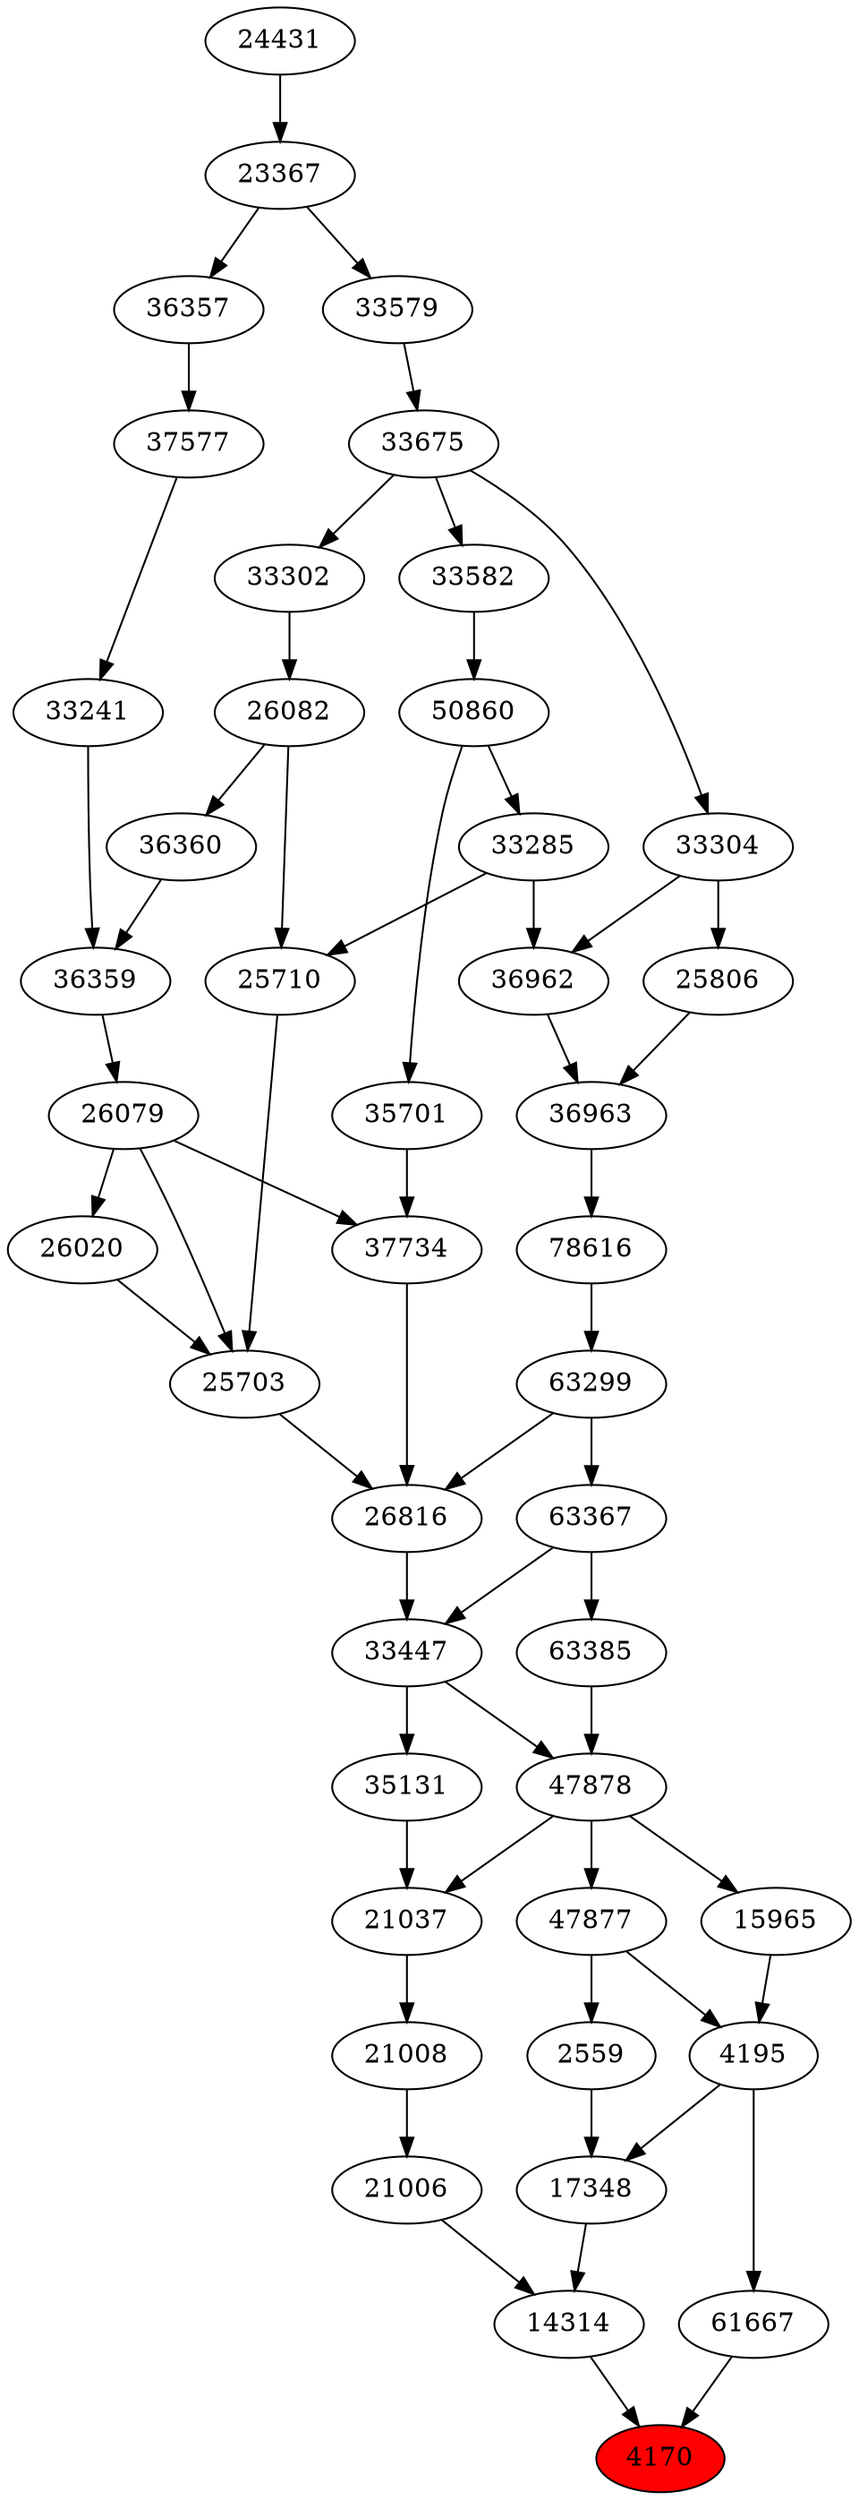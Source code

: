 strict digraph{ 
4170 [label="4170" fillcolor=red style=filled]
14314 -> 4170
61667 -> 4170
14314 [label="14314"]
17348 -> 14314
21006 -> 14314
61667 [label="61667"]
4195 -> 61667
17348 [label="17348"]
4195 -> 17348
2559 -> 17348
21006 [label="21006"]
21008 -> 21006
4195 [label="4195"]
47877 -> 4195
15965 -> 4195
2559 [label="2559"]
47877 -> 2559
21008 [label="21008"]
21037 -> 21008
47877 [label="47877"]
47878 -> 47877
15965 [label="15965"]
47878 -> 15965
21037 [label="21037"]
35131 -> 21037
47878 -> 21037
47878 [label="47878"]
33447 -> 47878
63385 -> 47878
35131 [label="35131"]
33447 -> 35131
33447 [label="33447"]
63367 -> 33447
26816 -> 33447
63385 [label="63385"]
63367 -> 63385
63367 [label="63367"]
63299 -> 63367
26816 [label="26816"]
25703 -> 26816
37734 -> 26816
63299 -> 26816
63299 [label="63299"]
78616 -> 63299
25703 [label="25703"]
26020 -> 25703
26079 -> 25703
25710 -> 25703
37734 [label="37734"]
26079 -> 37734
35701 -> 37734
78616 [label="78616"]
36963 -> 78616
26020 [label="26020"]
26079 -> 26020
26079 [label="26079"]
36359 -> 26079
25710 [label="25710"]
26082 -> 25710
33285 -> 25710
35701 [label="35701"]
50860 -> 35701
36963 [label="36963"]
36962 -> 36963
25806 -> 36963
36359 [label="36359"]
33241 -> 36359
36360 -> 36359
26082 [label="26082"]
33302 -> 26082
33285 [label="33285"]
50860 -> 33285
50860 [label="50860"]
33582 -> 50860
36962 [label="36962"]
33285 -> 36962
33304 -> 36962
25806 [label="25806"]
33304 -> 25806
33241 [label="33241"]
37577 -> 33241
36360 [label="36360"]
26082 -> 36360
33302 [label="33302"]
33675 -> 33302
33582 [label="33582"]
33675 -> 33582
33304 [label="33304"]
33675 -> 33304
37577 [label="37577"]
36357 -> 37577
33675 [label="33675"]
33579 -> 33675
36357 [label="36357"]
23367 -> 36357
33579 [label="33579"]
23367 -> 33579
23367 [label="23367"]
24431 -> 23367
24431 [label="24431"]
}